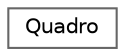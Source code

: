 digraph "Graphical Class Hierarchy"
{
 // INTERACTIVE_SVG=YES
 // LATEX_PDF_SIZE
  bgcolor="transparent";
  edge [fontname=Helvetica,fontsize=10,labelfontname=Helvetica,labelfontsize=10];
  node [fontname=Helvetica,fontsize=10,shape=box,height=0.2,width=0.4];
  rankdir="LR";
  Node0 [id="Node000000",label="Quadro",height=0.2,width=0.4,color="grey40", fillcolor="white", style="filled",URL="$d1/d13/class_quadro.html",tooltip="Classe que representa um quadro de tarefas."];
}
